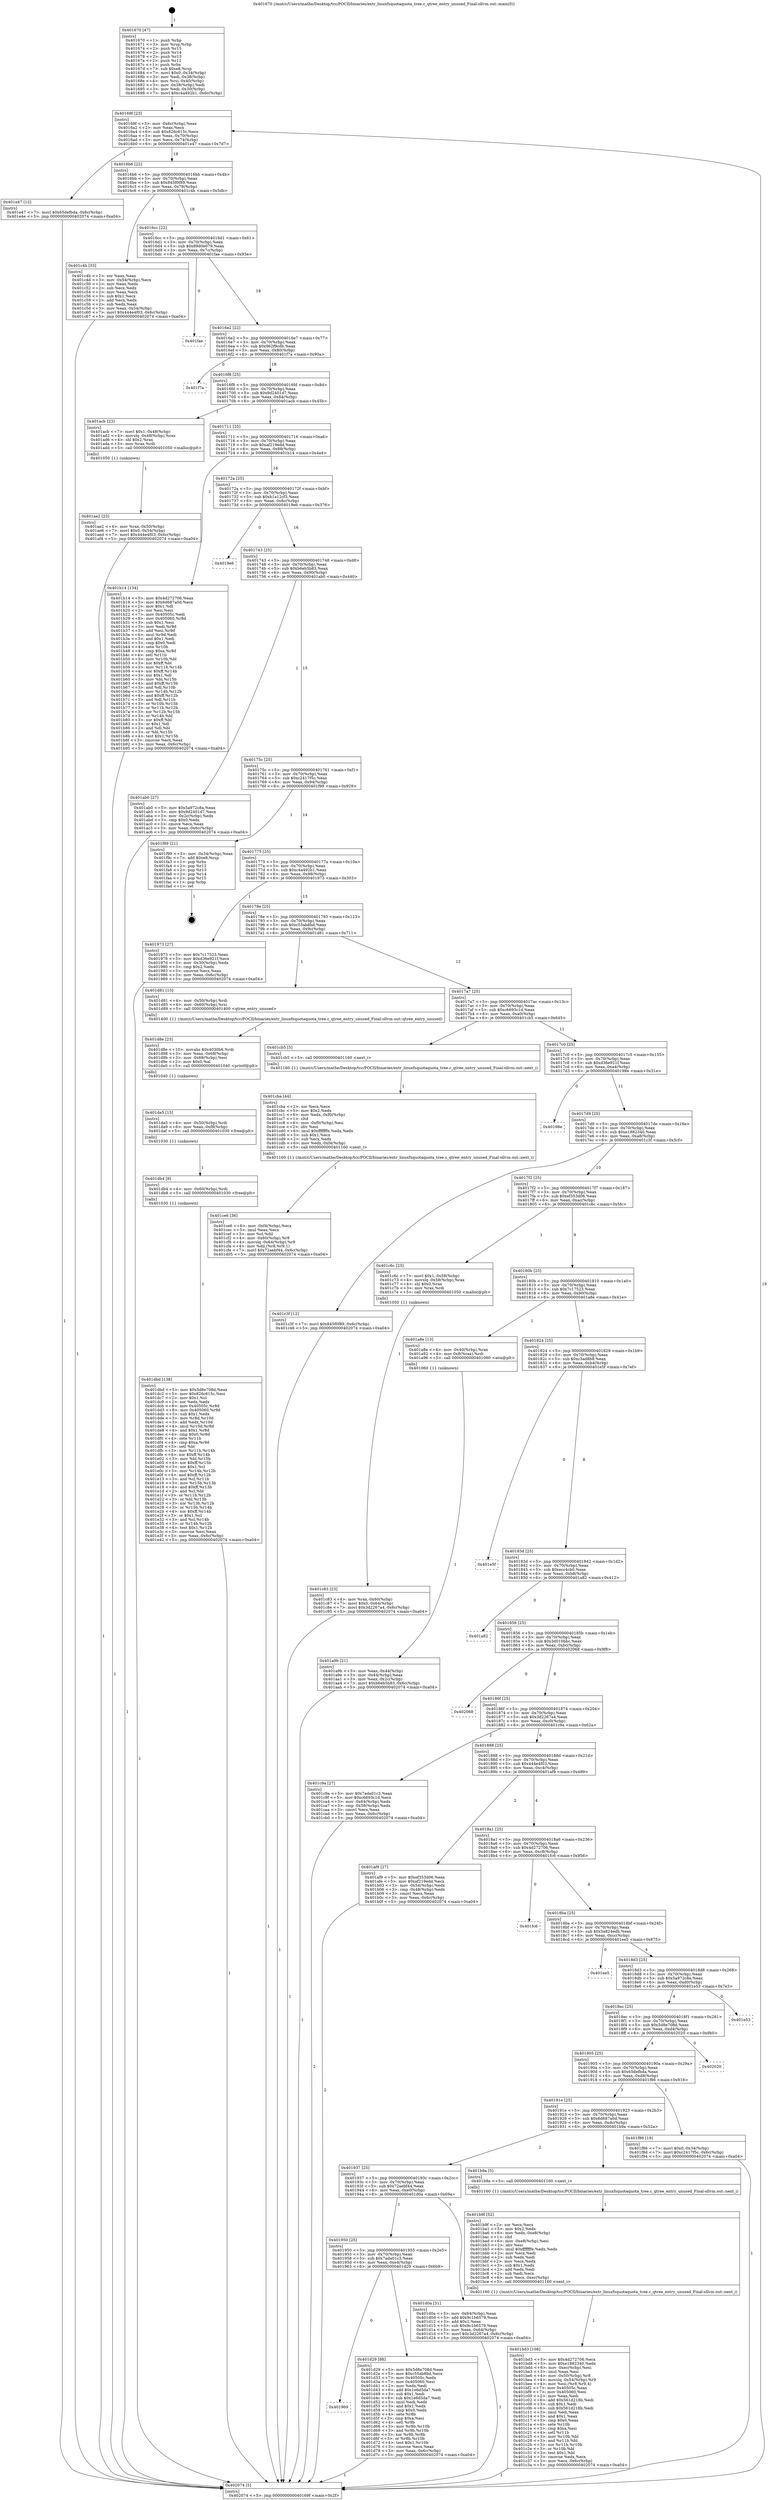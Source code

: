 digraph "0x401670" {
  label = "0x401670 (/mnt/c/Users/mathe/Desktop/tcc/POCII/binaries/extr_linuxfsquotaquota_tree.c_qtree_entry_unused_Final-ollvm.out::main(0))"
  labelloc = "t"
  node[shape=record]

  Entry [label="",width=0.3,height=0.3,shape=circle,fillcolor=black,style=filled]
  "0x40169f" [label="{
     0x40169f [23]\l
     | [instrs]\l
     &nbsp;&nbsp;0x40169f \<+3\>: mov -0x6c(%rbp),%eax\l
     &nbsp;&nbsp;0x4016a2 \<+2\>: mov %eax,%ecx\l
     &nbsp;&nbsp;0x4016a4 \<+6\>: sub $0x826c615c,%ecx\l
     &nbsp;&nbsp;0x4016aa \<+3\>: mov %eax,-0x70(%rbp)\l
     &nbsp;&nbsp;0x4016ad \<+3\>: mov %ecx,-0x74(%rbp)\l
     &nbsp;&nbsp;0x4016b0 \<+6\>: je 0000000000401e47 \<main+0x7d7\>\l
  }"]
  "0x401e47" [label="{
     0x401e47 [12]\l
     | [instrs]\l
     &nbsp;&nbsp;0x401e47 \<+7\>: movl $0x65defbda,-0x6c(%rbp)\l
     &nbsp;&nbsp;0x401e4e \<+5\>: jmp 0000000000402074 \<main+0xa04\>\l
  }"]
  "0x4016b6" [label="{
     0x4016b6 [22]\l
     | [instrs]\l
     &nbsp;&nbsp;0x4016b6 \<+5\>: jmp 00000000004016bb \<main+0x4b\>\l
     &nbsp;&nbsp;0x4016bb \<+3\>: mov -0x70(%rbp),%eax\l
     &nbsp;&nbsp;0x4016be \<+5\>: sub $0x845f0f89,%eax\l
     &nbsp;&nbsp;0x4016c3 \<+3\>: mov %eax,-0x78(%rbp)\l
     &nbsp;&nbsp;0x4016c6 \<+6\>: je 0000000000401c4b \<main+0x5db\>\l
  }"]
  Exit [label="",width=0.3,height=0.3,shape=circle,fillcolor=black,style=filled,peripheries=2]
  "0x401c4b" [label="{
     0x401c4b [33]\l
     | [instrs]\l
     &nbsp;&nbsp;0x401c4b \<+2\>: xor %eax,%eax\l
     &nbsp;&nbsp;0x401c4d \<+3\>: mov -0x54(%rbp),%ecx\l
     &nbsp;&nbsp;0x401c50 \<+2\>: mov %eax,%edx\l
     &nbsp;&nbsp;0x401c52 \<+2\>: sub %ecx,%edx\l
     &nbsp;&nbsp;0x401c54 \<+2\>: mov %eax,%ecx\l
     &nbsp;&nbsp;0x401c56 \<+3\>: sub $0x1,%ecx\l
     &nbsp;&nbsp;0x401c59 \<+2\>: add %ecx,%edx\l
     &nbsp;&nbsp;0x401c5b \<+2\>: sub %edx,%eax\l
     &nbsp;&nbsp;0x401c5d \<+3\>: mov %eax,-0x54(%rbp)\l
     &nbsp;&nbsp;0x401c60 \<+7\>: movl $0x444e4f03,-0x6c(%rbp)\l
     &nbsp;&nbsp;0x401c67 \<+5\>: jmp 0000000000402074 \<main+0xa04\>\l
  }"]
  "0x4016cc" [label="{
     0x4016cc [22]\l
     | [instrs]\l
     &nbsp;&nbsp;0x4016cc \<+5\>: jmp 00000000004016d1 \<main+0x61\>\l
     &nbsp;&nbsp;0x4016d1 \<+3\>: mov -0x70(%rbp),%eax\l
     &nbsp;&nbsp;0x4016d4 \<+5\>: sub $0x89d0e079,%eax\l
     &nbsp;&nbsp;0x4016d9 \<+3\>: mov %eax,-0x7c(%rbp)\l
     &nbsp;&nbsp;0x4016dc \<+6\>: je 0000000000401fae \<main+0x93e\>\l
  }"]
  "0x401dbd" [label="{
     0x401dbd [138]\l
     | [instrs]\l
     &nbsp;&nbsp;0x401dbd \<+5\>: mov $0x5d8e708d,%eax\l
     &nbsp;&nbsp;0x401dc2 \<+5\>: mov $0x826c615c,%esi\l
     &nbsp;&nbsp;0x401dc7 \<+2\>: mov $0x1,%cl\l
     &nbsp;&nbsp;0x401dc9 \<+2\>: xor %edx,%edx\l
     &nbsp;&nbsp;0x401dcb \<+8\>: mov 0x40505c,%r8d\l
     &nbsp;&nbsp;0x401dd3 \<+8\>: mov 0x405060,%r9d\l
     &nbsp;&nbsp;0x401ddb \<+3\>: sub $0x1,%edx\l
     &nbsp;&nbsp;0x401dde \<+3\>: mov %r8d,%r10d\l
     &nbsp;&nbsp;0x401de1 \<+3\>: add %edx,%r10d\l
     &nbsp;&nbsp;0x401de4 \<+4\>: imul %r10d,%r8d\l
     &nbsp;&nbsp;0x401de8 \<+4\>: and $0x1,%r8d\l
     &nbsp;&nbsp;0x401dec \<+4\>: cmp $0x0,%r8d\l
     &nbsp;&nbsp;0x401df0 \<+4\>: sete %r11b\l
     &nbsp;&nbsp;0x401df4 \<+4\>: cmp $0xa,%r9d\l
     &nbsp;&nbsp;0x401df8 \<+3\>: setl %bl\l
     &nbsp;&nbsp;0x401dfb \<+3\>: mov %r11b,%r14b\l
     &nbsp;&nbsp;0x401dfe \<+4\>: xor $0xff,%r14b\l
     &nbsp;&nbsp;0x401e02 \<+3\>: mov %bl,%r15b\l
     &nbsp;&nbsp;0x401e05 \<+4\>: xor $0xff,%r15b\l
     &nbsp;&nbsp;0x401e09 \<+3\>: xor $0x1,%cl\l
     &nbsp;&nbsp;0x401e0c \<+3\>: mov %r14b,%r12b\l
     &nbsp;&nbsp;0x401e0f \<+4\>: and $0xff,%r12b\l
     &nbsp;&nbsp;0x401e13 \<+3\>: and %cl,%r11b\l
     &nbsp;&nbsp;0x401e16 \<+3\>: mov %r15b,%r13b\l
     &nbsp;&nbsp;0x401e19 \<+4\>: and $0xff,%r13b\l
     &nbsp;&nbsp;0x401e1d \<+2\>: and %cl,%bl\l
     &nbsp;&nbsp;0x401e1f \<+3\>: or %r11b,%r12b\l
     &nbsp;&nbsp;0x401e22 \<+3\>: or %bl,%r13b\l
     &nbsp;&nbsp;0x401e25 \<+3\>: xor %r13b,%r12b\l
     &nbsp;&nbsp;0x401e28 \<+3\>: or %r15b,%r14b\l
     &nbsp;&nbsp;0x401e2b \<+4\>: xor $0xff,%r14b\l
     &nbsp;&nbsp;0x401e2f \<+3\>: or $0x1,%cl\l
     &nbsp;&nbsp;0x401e32 \<+3\>: and %cl,%r14b\l
     &nbsp;&nbsp;0x401e35 \<+3\>: or %r14b,%r12b\l
     &nbsp;&nbsp;0x401e38 \<+4\>: test $0x1,%r12b\l
     &nbsp;&nbsp;0x401e3c \<+3\>: cmovne %esi,%eax\l
     &nbsp;&nbsp;0x401e3f \<+3\>: mov %eax,-0x6c(%rbp)\l
     &nbsp;&nbsp;0x401e42 \<+5\>: jmp 0000000000402074 \<main+0xa04\>\l
  }"]
  "0x401fae" [label="{
     0x401fae\l
  }", style=dashed]
  "0x4016e2" [label="{
     0x4016e2 [22]\l
     | [instrs]\l
     &nbsp;&nbsp;0x4016e2 \<+5\>: jmp 00000000004016e7 \<main+0x77\>\l
     &nbsp;&nbsp;0x4016e7 \<+3\>: mov -0x70(%rbp),%eax\l
     &nbsp;&nbsp;0x4016ea \<+5\>: sub $0x962f9cdb,%eax\l
     &nbsp;&nbsp;0x4016ef \<+3\>: mov %eax,-0x80(%rbp)\l
     &nbsp;&nbsp;0x4016f2 \<+6\>: je 0000000000401f7a \<main+0x90a\>\l
  }"]
  "0x401db4" [label="{
     0x401db4 [9]\l
     | [instrs]\l
     &nbsp;&nbsp;0x401db4 \<+4\>: mov -0x60(%rbp),%rdi\l
     &nbsp;&nbsp;0x401db8 \<+5\>: call 0000000000401030 \<free@plt\>\l
     | [calls]\l
     &nbsp;&nbsp;0x401030 \{1\} (unknown)\l
  }"]
  "0x401f7a" [label="{
     0x401f7a\l
  }", style=dashed]
  "0x4016f8" [label="{
     0x4016f8 [25]\l
     | [instrs]\l
     &nbsp;&nbsp;0x4016f8 \<+5\>: jmp 00000000004016fd \<main+0x8d\>\l
     &nbsp;&nbsp;0x4016fd \<+3\>: mov -0x70(%rbp),%eax\l
     &nbsp;&nbsp;0x401700 \<+5\>: sub $0x9d2401d7,%eax\l
     &nbsp;&nbsp;0x401705 \<+6\>: mov %eax,-0x84(%rbp)\l
     &nbsp;&nbsp;0x40170b \<+6\>: je 0000000000401acb \<main+0x45b\>\l
  }"]
  "0x401da5" [label="{
     0x401da5 [15]\l
     | [instrs]\l
     &nbsp;&nbsp;0x401da5 \<+4\>: mov -0x50(%rbp),%rdi\l
     &nbsp;&nbsp;0x401da9 \<+6\>: mov %eax,-0xf8(%rbp)\l
     &nbsp;&nbsp;0x401daf \<+5\>: call 0000000000401030 \<free@plt\>\l
     | [calls]\l
     &nbsp;&nbsp;0x401030 \{1\} (unknown)\l
  }"]
  "0x401acb" [label="{
     0x401acb [23]\l
     | [instrs]\l
     &nbsp;&nbsp;0x401acb \<+7\>: movl $0x1,-0x48(%rbp)\l
     &nbsp;&nbsp;0x401ad2 \<+4\>: movslq -0x48(%rbp),%rax\l
     &nbsp;&nbsp;0x401ad6 \<+4\>: shl $0x2,%rax\l
     &nbsp;&nbsp;0x401ada \<+3\>: mov %rax,%rdi\l
     &nbsp;&nbsp;0x401add \<+5\>: call 0000000000401050 \<malloc@plt\>\l
     | [calls]\l
     &nbsp;&nbsp;0x401050 \{1\} (unknown)\l
  }"]
  "0x401711" [label="{
     0x401711 [25]\l
     | [instrs]\l
     &nbsp;&nbsp;0x401711 \<+5\>: jmp 0000000000401716 \<main+0xa6\>\l
     &nbsp;&nbsp;0x401716 \<+3\>: mov -0x70(%rbp),%eax\l
     &nbsp;&nbsp;0x401719 \<+5\>: sub $0xaf219edd,%eax\l
     &nbsp;&nbsp;0x40171e \<+6\>: mov %eax,-0x88(%rbp)\l
     &nbsp;&nbsp;0x401724 \<+6\>: je 0000000000401b14 \<main+0x4a4\>\l
  }"]
  "0x401d8e" [label="{
     0x401d8e [23]\l
     | [instrs]\l
     &nbsp;&nbsp;0x401d8e \<+10\>: movabs $0x4030b6,%rdi\l
     &nbsp;&nbsp;0x401d98 \<+3\>: mov %eax,-0x68(%rbp)\l
     &nbsp;&nbsp;0x401d9b \<+3\>: mov -0x68(%rbp),%esi\l
     &nbsp;&nbsp;0x401d9e \<+2\>: mov $0x0,%al\l
     &nbsp;&nbsp;0x401da0 \<+5\>: call 0000000000401040 \<printf@plt\>\l
     | [calls]\l
     &nbsp;&nbsp;0x401040 \{1\} (unknown)\l
  }"]
  "0x401b14" [label="{
     0x401b14 [134]\l
     | [instrs]\l
     &nbsp;&nbsp;0x401b14 \<+5\>: mov $0x4d272706,%eax\l
     &nbsp;&nbsp;0x401b19 \<+5\>: mov $0x6d687a0d,%ecx\l
     &nbsp;&nbsp;0x401b1e \<+2\>: mov $0x1,%dl\l
     &nbsp;&nbsp;0x401b20 \<+2\>: xor %esi,%esi\l
     &nbsp;&nbsp;0x401b22 \<+7\>: mov 0x40505c,%edi\l
     &nbsp;&nbsp;0x401b29 \<+8\>: mov 0x405060,%r8d\l
     &nbsp;&nbsp;0x401b31 \<+3\>: sub $0x1,%esi\l
     &nbsp;&nbsp;0x401b34 \<+3\>: mov %edi,%r9d\l
     &nbsp;&nbsp;0x401b37 \<+3\>: add %esi,%r9d\l
     &nbsp;&nbsp;0x401b3a \<+4\>: imul %r9d,%edi\l
     &nbsp;&nbsp;0x401b3e \<+3\>: and $0x1,%edi\l
     &nbsp;&nbsp;0x401b41 \<+3\>: cmp $0x0,%edi\l
     &nbsp;&nbsp;0x401b44 \<+4\>: sete %r10b\l
     &nbsp;&nbsp;0x401b48 \<+4\>: cmp $0xa,%r8d\l
     &nbsp;&nbsp;0x401b4c \<+4\>: setl %r11b\l
     &nbsp;&nbsp;0x401b50 \<+3\>: mov %r10b,%bl\l
     &nbsp;&nbsp;0x401b53 \<+3\>: xor $0xff,%bl\l
     &nbsp;&nbsp;0x401b56 \<+3\>: mov %r11b,%r14b\l
     &nbsp;&nbsp;0x401b59 \<+4\>: xor $0xff,%r14b\l
     &nbsp;&nbsp;0x401b5d \<+3\>: xor $0x1,%dl\l
     &nbsp;&nbsp;0x401b60 \<+3\>: mov %bl,%r15b\l
     &nbsp;&nbsp;0x401b63 \<+4\>: and $0xff,%r15b\l
     &nbsp;&nbsp;0x401b67 \<+3\>: and %dl,%r10b\l
     &nbsp;&nbsp;0x401b6a \<+3\>: mov %r14b,%r12b\l
     &nbsp;&nbsp;0x401b6d \<+4\>: and $0xff,%r12b\l
     &nbsp;&nbsp;0x401b71 \<+3\>: and %dl,%r11b\l
     &nbsp;&nbsp;0x401b74 \<+3\>: or %r10b,%r15b\l
     &nbsp;&nbsp;0x401b77 \<+3\>: or %r11b,%r12b\l
     &nbsp;&nbsp;0x401b7a \<+3\>: xor %r12b,%r15b\l
     &nbsp;&nbsp;0x401b7d \<+3\>: or %r14b,%bl\l
     &nbsp;&nbsp;0x401b80 \<+3\>: xor $0xff,%bl\l
     &nbsp;&nbsp;0x401b83 \<+3\>: or $0x1,%dl\l
     &nbsp;&nbsp;0x401b86 \<+2\>: and %dl,%bl\l
     &nbsp;&nbsp;0x401b88 \<+3\>: or %bl,%r15b\l
     &nbsp;&nbsp;0x401b8b \<+4\>: test $0x1,%r15b\l
     &nbsp;&nbsp;0x401b8f \<+3\>: cmovne %ecx,%eax\l
     &nbsp;&nbsp;0x401b92 \<+3\>: mov %eax,-0x6c(%rbp)\l
     &nbsp;&nbsp;0x401b95 \<+5\>: jmp 0000000000402074 \<main+0xa04\>\l
  }"]
  "0x40172a" [label="{
     0x40172a [25]\l
     | [instrs]\l
     &nbsp;&nbsp;0x40172a \<+5\>: jmp 000000000040172f \<main+0xbf\>\l
     &nbsp;&nbsp;0x40172f \<+3\>: mov -0x70(%rbp),%eax\l
     &nbsp;&nbsp;0x401732 \<+5\>: sub $0xb1a12cf3,%eax\l
     &nbsp;&nbsp;0x401737 \<+6\>: mov %eax,-0x8c(%rbp)\l
     &nbsp;&nbsp;0x40173d \<+6\>: je 00000000004019e6 \<main+0x376\>\l
  }"]
  "0x401969" [label="{
     0x401969\l
  }", style=dashed]
  "0x4019e6" [label="{
     0x4019e6\l
  }", style=dashed]
  "0x401743" [label="{
     0x401743 [25]\l
     | [instrs]\l
     &nbsp;&nbsp;0x401743 \<+5\>: jmp 0000000000401748 \<main+0xd8\>\l
     &nbsp;&nbsp;0x401748 \<+3\>: mov -0x70(%rbp),%eax\l
     &nbsp;&nbsp;0x40174b \<+5\>: sub $0xb6eb5b83,%eax\l
     &nbsp;&nbsp;0x401750 \<+6\>: mov %eax,-0x90(%rbp)\l
     &nbsp;&nbsp;0x401756 \<+6\>: je 0000000000401ab0 \<main+0x440\>\l
  }"]
  "0x401d29" [label="{
     0x401d29 [88]\l
     | [instrs]\l
     &nbsp;&nbsp;0x401d29 \<+5\>: mov $0x5d8e708d,%eax\l
     &nbsp;&nbsp;0x401d2e \<+5\>: mov $0xc55ab8bd,%ecx\l
     &nbsp;&nbsp;0x401d33 \<+7\>: mov 0x40505c,%edx\l
     &nbsp;&nbsp;0x401d3a \<+7\>: mov 0x405060,%esi\l
     &nbsp;&nbsp;0x401d41 \<+2\>: mov %edx,%edi\l
     &nbsp;&nbsp;0x401d43 \<+6\>: add $0x1e6d5da7,%edi\l
     &nbsp;&nbsp;0x401d49 \<+3\>: sub $0x1,%edi\l
     &nbsp;&nbsp;0x401d4c \<+6\>: sub $0x1e6d5da7,%edi\l
     &nbsp;&nbsp;0x401d52 \<+3\>: imul %edi,%edx\l
     &nbsp;&nbsp;0x401d55 \<+3\>: and $0x1,%edx\l
     &nbsp;&nbsp;0x401d58 \<+3\>: cmp $0x0,%edx\l
     &nbsp;&nbsp;0x401d5b \<+4\>: sete %r8b\l
     &nbsp;&nbsp;0x401d5f \<+3\>: cmp $0xa,%esi\l
     &nbsp;&nbsp;0x401d62 \<+4\>: setl %r9b\l
     &nbsp;&nbsp;0x401d66 \<+3\>: mov %r8b,%r10b\l
     &nbsp;&nbsp;0x401d69 \<+3\>: and %r9b,%r10b\l
     &nbsp;&nbsp;0x401d6c \<+3\>: xor %r9b,%r8b\l
     &nbsp;&nbsp;0x401d6f \<+3\>: or %r8b,%r10b\l
     &nbsp;&nbsp;0x401d72 \<+4\>: test $0x1,%r10b\l
     &nbsp;&nbsp;0x401d76 \<+3\>: cmovne %ecx,%eax\l
     &nbsp;&nbsp;0x401d79 \<+3\>: mov %eax,-0x6c(%rbp)\l
     &nbsp;&nbsp;0x401d7c \<+5\>: jmp 0000000000402074 \<main+0xa04\>\l
  }"]
  "0x401ab0" [label="{
     0x401ab0 [27]\l
     | [instrs]\l
     &nbsp;&nbsp;0x401ab0 \<+5\>: mov $0x5a972c8a,%eax\l
     &nbsp;&nbsp;0x401ab5 \<+5\>: mov $0x9d2401d7,%ecx\l
     &nbsp;&nbsp;0x401aba \<+3\>: mov -0x2c(%rbp),%edx\l
     &nbsp;&nbsp;0x401abd \<+3\>: cmp $0x0,%edx\l
     &nbsp;&nbsp;0x401ac0 \<+3\>: cmove %ecx,%eax\l
     &nbsp;&nbsp;0x401ac3 \<+3\>: mov %eax,-0x6c(%rbp)\l
     &nbsp;&nbsp;0x401ac6 \<+5\>: jmp 0000000000402074 \<main+0xa04\>\l
  }"]
  "0x40175c" [label="{
     0x40175c [25]\l
     | [instrs]\l
     &nbsp;&nbsp;0x40175c \<+5\>: jmp 0000000000401761 \<main+0xf1\>\l
     &nbsp;&nbsp;0x401761 \<+3\>: mov -0x70(%rbp),%eax\l
     &nbsp;&nbsp;0x401764 \<+5\>: sub $0xc2417f5c,%eax\l
     &nbsp;&nbsp;0x401769 \<+6\>: mov %eax,-0x94(%rbp)\l
     &nbsp;&nbsp;0x40176f \<+6\>: je 0000000000401f99 \<main+0x929\>\l
  }"]
  "0x401950" [label="{
     0x401950 [25]\l
     | [instrs]\l
     &nbsp;&nbsp;0x401950 \<+5\>: jmp 0000000000401955 \<main+0x2e5\>\l
     &nbsp;&nbsp;0x401955 \<+3\>: mov -0x70(%rbp),%eax\l
     &nbsp;&nbsp;0x401958 \<+5\>: sub $0x7ada01c3,%eax\l
     &nbsp;&nbsp;0x40195d \<+6\>: mov %eax,-0xe4(%rbp)\l
     &nbsp;&nbsp;0x401963 \<+6\>: je 0000000000401d29 \<main+0x6b9\>\l
  }"]
  "0x401f99" [label="{
     0x401f99 [21]\l
     | [instrs]\l
     &nbsp;&nbsp;0x401f99 \<+3\>: mov -0x34(%rbp),%eax\l
     &nbsp;&nbsp;0x401f9c \<+7\>: add $0xe8,%rsp\l
     &nbsp;&nbsp;0x401fa3 \<+1\>: pop %rbx\l
     &nbsp;&nbsp;0x401fa4 \<+2\>: pop %r12\l
     &nbsp;&nbsp;0x401fa6 \<+2\>: pop %r13\l
     &nbsp;&nbsp;0x401fa8 \<+2\>: pop %r14\l
     &nbsp;&nbsp;0x401faa \<+2\>: pop %r15\l
     &nbsp;&nbsp;0x401fac \<+1\>: pop %rbp\l
     &nbsp;&nbsp;0x401fad \<+1\>: ret\l
  }"]
  "0x401775" [label="{
     0x401775 [25]\l
     | [instrs]\l
     &nbsp;&nbsp;0x401775 \<+5\>: jmp 000000000040177a \<main+0x10a\>\l
     &nbsp;&nbsp;0x40177a \<+3\>: mov -0x70(%rbp),%eax\l
     &nbsp;&nbsp;0x40177d \<+5\>: sub $0xc4a492b1,%eax\l
     &nbsp;&nbsp;0x401782 \<+6\>: mov %eax,-0x98(%rbp)\l
     &nbsp;&nbsp;0x401788 \<+6\>: je 0000000000401973 \<main+0x303\>\l
  }"]
  "0x401d0a" [label="{
     0x401d0a [31]\l
     | [instrs]\l
     &nbsp;&nbsp;0x401d0a \<+3\>: mov -0x64(%rbp),%eax\l
     &nbsp;&nbsp;0x401d0d \<+5\>: add $0x9c1b6579,%eax\l
     &nbsp;&nbsp;0x401d12 \<+3\>: add $0x1,%eax\l
     &nbsp;&nbsp;0x401d15 \<+5\>: sub $0x9c1b6579,%eax\l
     &nbsp;&nbsp;0x401d1a \<+3\>: mov %eax,-0x64(%rbp)\l
     &nbsp;&nbsp;0x401d1d \<+7\>: movl $0x3d2267a4,-0x6c(%rbp)\l
     &nbsp;&nbsp;0x401d24 \<+5\>: jmp 0000000000402074 \<main+0xa04\>\l
  }"]
  "0x401973" [label="{
     0x401973 [27]\l
     | [instrs]\l
     &nbsp;&nbsp;0x401973 \<+5\>: mov $0x7c17523,%eax\l
     &nbsp;&nbsp;0x401978 \<+5\>: mov $0xd36e921f,%ecx\l
     &nbsp;&nbsp;0x40197d \<+3\>: mov -0x30(%rbp),%edx\l
     &nbsp;&nbsp;0x401980 \<+3\>: cmp $0x2,%edx\l
     &nbsp;&nbsp;0x401983 \<+3\>: cmovne %ecx,%eax\l
     &nbsp;&nbsp;0x401986 \<+3\>: mov %eax,-0x6c(%rbp)\l
     &nbsp;&nbsp;0x401989 \<+5\>: jmp 0000000000402074 \<main+0xa04\>\l
  }"]
  "0x40178e" [label="{
     0x40178e [25]\l
     | [instrs]\l
     &nbsp;&nbsp;0x40178e \<+5\>: jmp 0000000000401793 \<main+0x123\>\l
     &nbsp;&nbsp;0x401793 \<+3\>: mov -0x70(%rbp),%eax\l
     &nbsp;&nbsp;0x401796 \<+5\>: sub $0xc55ab8bd,%eax\l
     &nbsp;&nbsp;0x40179b \<+6\>: mov %eax,-0x9c(%rbp)\l
     &nbsp;&nbsp;0x4017a1 \<+6\>: je 0000000000401d81 \<main+0x711\>\l
  }"]
  "0x402074" [label="{
     0x402074 [5]\l
     | [instrs]\l
     &nbsp;&nbsp;0x402074 \<+5\>: jmp 000000000040169f \<main+0x2f\>\l
  }"]
  "0x401670" [label="{
     0x401670 [47]\l
     | [instrs]\l
     &nbsp;&nbsp;0x401670 \<+1\>: push %rbp\l
     &nbsp;&nbsp;0x401671 \<+3\>: mov %rsp,%rbp\l
     &nbsp;&nbsp;0x401674 \<+2\>: push %r15\l
     &nbsp;&nbsp;0x401676 \<+2\>: push %r14\l
     &nbsp;&nbsp;0x401678 \<+2\>: push %r13\l
     &nbsp;&nbsp;0x40167a \<+2\>: push %r12\l
     &nbsp;&nbsp;0x40167c \<+1\>: push %rbx\l
     &nbsp;&nbsp;0x40167d \<+7\>: sub $0xe8,%rsp\l
     &nbsp;&nbsp;0x401684 \<+7\>: movl $0x0,-0x34(%rbp)\l
     &nbsp;&nbsp;0x40168b \<+3\>: mov %edi,-0x38(%rbp)\l
     &nbsp;&nbsp;0x40168e \<+4\>: mov %rsi,-0x40(%rbp)\l
     &nbsp;&nbsp;0x401692 \<+3\>: mov -0x38(%rbp),%edi\l
     &nbsp;&nbsp;0x401695 \<+3\>: mov %edi,-0x30(%rbp)\l
     &nbsp;&nbsp;0x401698 \<+7\>: movl $0xc4a492b1,-0x6c(%rbp)\l
  }"]
  "0x401ce6" [label="{
     0x401ce6 [36]\l
     | [instrs]\l
     &nbsp;&nbsp;0x401ce6 \<+6\>: mov -0xf4(%rbp),%ecx\l
     &nbsp;&nbsp;0x401cec \<+3\>: imul %eax,%ecx\l
     &nbsp;&nbsp;0x401cef \<+3\>: mov %cl,%dil\l
     &nbsp;&nbsp;0x401cf2 \<+4\>: mov -0x60(%rbp),%r8\l
     &nbsp;&nbsp;0x401cf6 \<+4\>: movslq -0x64(%rbp),%r9\l
     &nbsp;&nbsp;0x401cfa \<+4\>: mov %dil,(%r8,%r9,1)\l
     &nbsp;&nbsp;0x401cfe \<+7\>: movl $0x72aebf44,-0x6c(%rbp)\l
     &nbsp;&nbsp;0x401d05 \<+5\>: jmp 0000000000402074 \<main+0xa04\>\l
  }"]
  "0x401d81" [label="{
     0x401d81 [13]\l
     | [instrs]\l
     &nbsp;&nbsp;0x401d81 \<+4\>: mov -0x50(%rbp),%rdi\l
     &nbsp;&nbsp;0x401d85 \<+4\>: mov -0x60(%rbp),%rsi\l
     &nbsp;&nbsp;0x401d89 \<+5\>: call 0000000000401400 \<qtree_entry_unused\>\l
     | [calls]\l
     &nbsp;&nbsp;0x401400 \{1\} (/mnt/c/Users/mathe/Desktop/tcc/POCII/binaries/extr_linuxfsquotaquota_tree.c_qtree_entry_unused_Final-ollvm.out::qtree_entry_unused)\l
  }"]
  "0x4017a7" [label="{
     0x4017a7 [25]\l
     | [instrs]\l
     &nbsp;&nbsp;0x4017a7 \<+5\>: jmp 00000000004017ac \<main+0x13c\>\l
     &nbsp;&nbsp;0x4017ac \<+3\>: mov -0x70(%rbp),%eax\l
     &nbsp;&nbsp;0x4017af \<+5\>: sub $0xc6693c1d,%eax\l
     &nbsp;&nbsp;0x4017b4 \<+6\>: mov %eax,-0xa0(%rbp)\l
     &nbsp;&nbsp;0x4017ba \<+6\>: je 0000000000401cb5 \<main+0x645\>\l
  }"]
  "0x401cba" [label="{
     0x401cba [44]\l
     | [instrs]\l
     &nbsp;&nbsp;0x401cba \<+2\>: xor %ecx,%ecx\l
     &nbsp;&nbsp;0x401cbc \<+5\>: mov $0x2,%edx\l
     &nbsp;&nbsp;0x401cc1 \<+6\>: mov %edx,-0xf0(%rbp)\l
     &nbsp;&nbsp;0x401cc7 \<+1\>: cltd\l
     &nbsp;&nbsp;0x401cc8 \<+6\>: mov -0xf0(%rbp),%esi\l
     &nbsp;&nbsp;0x401cce \<+2\>: idiv %esi\l
     &nbsp;&nbsp;0x401cd0 \<+6\>: imul $0xfffffffe,%edx,%edx\l
     &nbsp;&nbsp;0x401cd6 \<+3\>: sub $0x1,%ecx\l
     &nbsp;&nbsp;0x401cd9 \<+2\>: sub %ecx,%edx\l
     &nbsp;&nbsp;0x401cdb \<+6\>: mov %edx,-0xf4(%rbp)\l
     &nbsp;&nbsp;0x401ce1 \<+5\>: call 0000000000401160 \<next_i\>\l
     | [calls]\l
     &nbsp;&nbsp;0x401160 \{1\} (/mnt/c/Users/mathe/Desktop/tcc/POCII/binaries/extr_linuxfsquotaquota_tree.c_qtree_entry_unused_Final-ollvm.out::next_i)\l
  }"]
  "0x401cb5" [label="{
     0x401cb5 [5]\l
     | [instrs]\l
     &nbsp;&nbsp;0x401cb5 \<+5\>: call 0000000000401160 \<next_i\>\l
     | [calls]\l
     &nbsp;&nbsp;0x401160 \{1\} (/mnt/c/Users/mathe/Desktop/tcc/POCII/binaries/extr_linuxfsquotaquota_tree.c_qtree_entry_unused_Final-ollvm.out::next_i)\l
  }"]
  "0x4017c0" [label="{
     0x4017c0 [25]\l
     | [instrs]\l
     &nbsp;&nbsp;0x4017c0 \<+5\>: jmp 00000000004017c5 \<main+0x155\>\l
     &nbsp;&nbsp;0x4017c5 \<+3\>: mov -0x70(%rbp),%eax\l
     &nbsp;&nbsp;0x4017c8 \<+5\>: sub $0xd36e921f,%eax\l
     &nbsp;&nbsp;0x4017cd \<+6\>: mov %eax,-0xa4(%rbp)\l
     &nbsp;&nbsp;0x4017d3 \<+6\>: je 000000000040198e \<main+0x31e\>\l
  }"]
  "0x401c83" [label="{
     0x401c83 [23]\l
     | [instrs]\l
     &nbsp;&nbsp;0x401c83 \<+4\>: mov %rax,-0x60(%rbp)\l
     &nbsp;&nbsp;0x401c87 \<+7\>: movl $0x0,-0x64(%rbp)\l
     &nbsp;&nbsp;0x401c8e \<+7\>: movl $0x3d2267a4,-0x6c(%rbp)\l
     &nbsp;&nbsp;0x401c95 \<+5\>: jmp 0000000000402074 \<main+0xa04\>\l
  }"]
  "0x40198e" [label="{
     0x40198e\l
  }", style=dashed]
  "0x4017d9" [label="{
     0x4017d9 [25]\l
     | [instrs]\l
     &nbsp;&nbsp;0x4017d9 \<+5\>: jmp 00000000004017de \<main+0x16e\>\l
     &nbsp;&nbsp;0x4017de \<+3\>: mov -0x70(%rbp),%eax\l
     &nbsp;&nbsp;0x4017e1 \<+5\>: sub $0xe1882340,%eax\l
     &nbsp;&nbsp;0x4017e6 \<+6\>: mov %eax,-0xa8(%rbp)\l
     &nbsp;&nbsp;0x4017ec \<+6\>: je 0000000000401c3f \<main+0x5cf\>\l
  }"]
  "0x401bd3" [label="{
     0x401bd3 [108]\l
     | [instrs]\l
     &nbsp;&nbsp;0x401bd3 \<+5\>: mov $0x4d272706,%ecx\l
     &nbsp;&nbsp;0x401bd8 \<+5\>: mov $0xe1882340,%edx\l
     &nbsp;&nbsp;0x401bdd \<+6\>: mov -0xec(%rbp),%esi\l
     &nbsp;&nbsp;0x401be3 \<+3\>: imul %eax,%esi\l
     &nbsp;&nbsp;0x401be6 \<+4\>: mov -0x50(%rbp),%r8\l
     &nbsp;&nbsp;0x401bea \<+4\>: movslq -0x54(%rbp),%r9\l
     &nbsp;&nbsp;0x401bee \<+4\>: mov %esi,(%r8,%r9,4)\l
     &nbsp;&nbsp;0x401bf2 \<+7\>: mov 0x40505c,%eax\l
     &nbsp;&nbsp;0x401bf9 \<+7\>: mov 0x405060,%esi\l
     &nbsp;&nbsp;0x401c00 \<+2\>: mov %eax,%edi\l
     &nbsp;&nbsp;0x401c02 \<+6\>: add $0x561d218b,%edi\l
     &nbsp;&nbsp;0x401c08 \<+3\>: sub $0x1,%edi\l
     &nbsp;&nbsp;0x401c0b \<+6\>: sub $0x561d218b,%edi\l
     &nbsp;&nbsp;0x401c11 \<+3\>: imul %edi,%eax\l
     &nbsp;&nbsp;0x401c14 \<+3\>: and $0x1,%eax\l
     &nbsp;&nbsp;0x401c17 \<+3\>: cmp $0x0,%eax\l
     &nbsp;&nbsp;0x401c1a \<+4\>: sete %r10b\l
     &nbsp;&nbsp;0x401c1e \<+3\>: cmp $0xa,%esi\l
     &nbsp;&nbsp;0x401c21 \<+4\>: setl %r11b\l
     &nbsp;&nbsp;0x401c25 \<+3\>: mov %r10b,%bl\l
     &nbsp;&nbsp;0x401c28 \<+3\>: and %r11b,%bl\l
     &nbsp;&nbsp;0x401c2b \<+3\>: xor %r11b,%r10b\l
     &nbsp;&nbsp;0x401c2e \<+3\>: or %r10b,%bl\l
     &nbsp;&nbsp;0x401c31 \<+3\>: test $0x1,%bl\l
     &nbsp;&nbsp;0x401c34 \<+3\>: cmovne %edx,%ecx\l
     &nbsp;&nbsp;0x401c37 \<+3\>: mov %ecx,-0x6c(%rbp)\l
     &nbsp;&nbsp;0x401c3a \<+5\>: jmp 0000000000402074 \<main+0xa04\>\l
  }"]
  "0x401c3f" [label="{
     0x401c3f [12]\l
     | [instrs]\l
     &nbsp;&nbsp;0x401c3f \<+7\>: movl $0x845f0f89,-0x6c(%rbp)\l
     &nbsp;&nbsp;0x401c46 \<+5\>: jmp 0000000000402074 \<main+0xa04\>\l
  }"]
  "0x4017f2" [label="{
     0x4017f2 [25]\l
     | [instrs]\l
     &nbsp;&nbsp;0x4017f2 \<+5\>: jmp 00000000004017f7 \<main+0x187\>\l
     &nbsp;&nbsp;0x4017f7 \<+3\>: mov -0x70(%rbp),%eax\l
     &nbsp;&nbsp;0x4017fa \<+5\>: sub $0xef353d06,%eax\l
     &nbsp;&nbsp;0x4017ff \<+6\>: mov %eax,-0xac(%rbp)\l
     &nbsp;&nbsp;0x401805 \<+6\>: je 0000000000401c6c \<main+0x5fc\>\l
  }"]
  "0x401b9f" [label="{
     0x401b9f [52]\l
     | [instrs]\l
     &nbsp;&nbsp;0x401b9f \<+2\>: xor %ecx,%ecx\l
     &nbsp;&nbsp;0x401ba1 \<+5\>: mov $0x2,%edx\l
     &nbsp;&nbsp;0x401ba6 \<+6\>: mov %edx,-0xe8(%rbp)\l
     &nbsp;&nbsp;0x401bac \<+1\>: cltd\l
     &nbsp;&nbsp;0x401bad \<+6\>: mov -0xe8(%rbp),%esi\l
     &nbsp;&nbsp;0x401bb3 \<+2\>: idiv %esi\l
     &nbsp;&nbsp;0x401bb5 \<+6\>: imul $0xfffffffe,%edx,%edx\l
     &nbsp;&nbsp;0x401bbb \<+2\>: mov %ecx,%edi\l
     &nbsp;&nbsp;0x401bbd \<+2\>: sub %edx,%edi\l
     &nbsp;&nbsp;0x401bbf \<+2\>: mov %ecx,%edx\l
     &nbsp;&nbsp;0x401bc1 \<+3\>: sub $0x1,%edx\l
     &nbsp;&nbsp;0x401bc4 \<+2\>: add %edx,%edi\l
     &nbsp;&nbsp;0x401bc6 \<+2\>: sub %edi,%ecx\l
     &nbsp;&nbsp;0x401bc8 \<+6\>: mov %ecx,-0xec(%rbp)\l
     &nbsp;&nbsp;0x401bce \<+5\>: call 0000000000401160 \<next_i\>\l
     | [calls]\l
     &nbsp;&nbsp;0x401160 \{1\} (/mnt/c/Users/mathe/Desktop/tcc/POCII/binaries/extr_linuxfsquotaquota_tree.c_qtree_entry_unused_Final-ollvm.out::next_i)\l
  }"]
  "0x401c6c" [label="{
     0x401c6c [23]\l
     | [instrs]\l
     &nbsp;&nbsp;0x401c6c \<+7\>: movl $0x1,-0x58(%rbp)\l
     &nbsp;&nbsp;0x401c73 \<+4\>: movslq -0x58(%rbp),%rax\l
     &nbsp;&nbsp;0x401c77 \<+4\>: shl $0x0,%rax\l
     &nbsp;&nbsp;0x401c7b \<+3\>: mov %rax,%rdi\l
     &nbsp;&nbsp;0x401c7e \<+5\>: call 0000000000401050 \<malloc@plt\>\l
     | [calls]\l
     &nbsp;&nbsp;0x401050 \{1\} (unknown)\l
  }"]
  "0x40180b" [label="{
     0x40180b [25]\l
     | [instrs]\l
     &nbsp;&nbsp;0x40180b \<+5\>: jmp 0000000000401810 \<main+0x1a0\>\l
     &nbsp;&nbsp;0x401810 \<+3\>: mov -0x70(%rbp),%eax\l
     &nbsp;&nbsp;0x401813 \<+5\>: sub $0x7c17523,%eax\l
     &nbsp;&nbsp;0x401818 \<+6\>: mov %eax,-0xb0(%rbp)\l
     &nbsp;&nbsp;0x40181e \<+6\>: je 0000000000401a8e \<main+0x41e\>\l
  }"]
  "0x401937" [label="{
     0x401937 [25]\l
     | [instrs]\l
     &nbsp;&nbsp;0x401937 \<+5\>: jmp 000000000040193c \<main+0x2cc\>\l
     &nbsp;&nbsp;0x40193c \<+3\>: mov -0x70(%rbp),%eax\l
     &nbsp;&nbsp;0x40193f \<+5\>: sub $0x72aebf44,%eax\l
     &nbsp;&nbsp;0x401944 \<+6\>: mov %eax,-0xe0(%rbp)\l
     &nbsp;&nbsp;0x40194a \<+6\>: je 0000000000401d0a \<main+0x69a\>\l
  }"]
  "0x401a8e" [label="{
     0x401a8e [13]\l
     | [instrs]\l
     &nbsp;&nbsp;0x401a8e \<+4\>: mov -0x40(%rbp),%rax\l
     &nbsp;&nbsp;0x401a92 \<+4\>: mov 0x8(%rax),%rdi\l
     &nbsp;&nbsp;0x401a96 \<+5\>: call 0000000000401060 \<atoi@plt\>\l
     | [calls]\l
     &nbsp;&nbsp;0x401060 \{1\} (unknown)\l
  }"]
  "0x401824" [label="{
     0x401824 [25]\l
     | [instrs]\l
     &nbsp;&nbsp;0x401824 \<+5\>: jmp 0000000000401829 \<main+0x1b9\>\l
     &nbsp;&nbsp;0x401829 \<+3\>: mov -0x70(%rbp),%eax\l
     &nbsp;&nbsp;0x40182c \<+5\>: sub $0xc3ad8b8,%eax\l
     &nbsp;&nbsp;0x401831 \<+6\>: mov %eax,-0xb4(%rbp)\l
     &nbsp;&nbsp;0x401837 \<+6\>: je 0000000000401e5f \<main+0x7ef\>\l
  }"]
  "0x401a9b" [label="{
     0x401a9b [21]\l
     | [instrs]\l
     &nbsp;&nbsp;0x401a9b \<+3\>: mov %eax,-0x44(%rbp)\l
     &nbsp;&nbsp;0x401a9e \<+3\>: mov -0x44(%rbp),%eax\l
     &nbsp;&nbsp;0x401aa1 \<+3\>: mov %eax,-0x2c(%rbp)\l
     &nbsp;&nbsp;0x401aa4 \<+7\>: movl $0xb6eb5b83,-0x6c(%rbp)\l
     &nbsp;&nbsp;0x401aab \<+5\>: jmp 0000000000402074 \<main+0xa04\>\l
  }"]
  "0x401ae2" [label="{
     0x401ae2 [23]\l
     | [instrs]\l
     &nbsp;&nbsp;0x401ae2 \<+4\>: mov %rax,-0x50(%rbp)\l
     &nbsp;&nbsp;0x401ae6 \<+7\>: movl $0x0,-0x54(%rbp)\l
     &nbsp;&nbsp;0x401aed \<+7\>: movl $0x444e4f03,-0x6c(%rbp)\l
     &nbsp;&nbsp;0x401af4 \<+5\>: jmp 0000000000402074 \<main+0xa04\>\l
  }"]
  "0x401b9a" [label="{
     0x401b9a [5]\l
     | [instrs]\l
     &nbsp;&nbsp;0x401b9a \<+5\>: call 0000000000401160 \<next_i\>\l
     | [calls]\l
     &nbsp;&nbsp;0x401160 \{1\} (/mnt/c/Users/mathe/Desktop/tcc/POCII/binaries/extr_linuxfsquotaquota_tree.c_qtree_entry_unused_Final-ollvm.out::next_i)\l
  }"]
  "0x401e5f" [label="{
     0x401e5f\l
  }", style=dashed]
  "0x40183d" [label="{
     0x40183d [25]\l
     | [instrs]\l
     &nbsp;&nbsp;0x40183d \<+5\>: jmp 0000000000401842 \<main+0x1d2\>\l
     &nbsp;&nbsp;0x401842 \<+3\>: mov -0x70(%rbp),%eax\l
     &nbsp;&nbsp;0x401845 \<+5\>: sub $0xecc4cb0,%eax\l
     &nbsp;&nbsp;0x40184a \<+6\>: mov %eax,-0xb8(%rbp)\l
     &nbsp;&nbsp;0x401850 \<+6\>: je 0000000000401a82 \<main+0x412\>\l
  }"]
  "0x40191e" [label="{
     0x40191e [25]\l
     | [instrs]\l
     &nbsp;&nbsp;0x40191e \<+5\>: jmp 0000000000401923 \<main+0x2b3\>\l
     &nbsp;&nbsp;0x401923 \<+3\>: mov -0x70(%rbp),%eax\l
     &nbsp;&nbsp;0x401926 \<+5\>: sub $0x6d687a0d,%eax\l
     &nbsp;&nbsp;0x40192b \<+6\>: mov %eax,-0xdc(%rbp)\l
     &nbsp;&nbsp;0x401931 \<+6\>: je 0000000000401b9a \<main+0x52a\>\l
  }"]
  "0x401a82" [label="{
     0x401a82\l
  }", style=dashed]
  "0x401856" [label="{
     0x401856 [25]\l
     | [instrs]\l
     &nbsp;&nbsp;0x401856 \<+5\>: jmp 000000000040185b \<main+0x1eb\>\l
     &nbsp;&nbsp;0x40185b \<+3\>: mov -0x70(%rbp),%eax\l
     &nbsp;&nbsp;0x40185e \<+5\>: sub $0x3d010bbc,%eax\l
     &nbsp;&nbsp;0x401863 \<+6\>: mov %eax,-0xbc(%rbp)\l
     &nbsp;&nbsp;0x401869 \<+6\>: je 0000000000402068 \<main+0x9f8\>\l
  }"]
  "0x401f86" [label="{
     0x401f86 [19]\l
     | [instrs]\l
     &nbsp;&nbsp;0x401f86 \<+7\>: movl $0x0,-0x34(%rbp)\l
     &nbsp;&nbsp;0x401f8d \<+7\>: movl $0xc2417f5c,-0x6c(%rbp)\l
     &nbsp;&nbsp;0x401f94 \<+5\>: jmp 0000000000402074 \<main+0xa04\>\l
  }"]
  "0x402068" [label="{
     0x402068\l
  }", style=dashed]
  "0x40186f" [label="{
     0x40186f [25]\l
     | [instrs]\l
     &nbsp;&nbsp;0x40186f \<+5\>: jmp 0000000000401874 \<main+0x204\>\l
     &nbsp;&nbsp;0x401874 \<+3\>: mov -0x70(%rbp),%eax\l
     &nbsp;&nbsp;0x401877 \<+5\>: sub $0x3d2267a4,%eax\l
     &nbsp;&nbsp;0x40187c \<+6\>: mov %eax,-0xc0(%rbp)\l
     &nbsp;&nbsp;0x401882 \<+6\>: je 0000000000401c9a \<main+0x62a\>\l
  }"]
  "0x401905" [label="{
     0x401905 [25]\l
     | [instrs]\l
     &nbsp;&nbsp;0x401905 \<+5\>: jmp 000000000040190a \<main+0x29a\>\l
     &nbsp;&nbsp;0x40190a \<+3\>: mov -0x70(%rbp),%eax\l
     &nbsp;&nbsp;0x40190d \<+5\>: sub $0x65defbda,%eax\l
     &nbsp;&nbsp;0x401912 \<+6\>: mov %eax,-0xd8(%rbp)\l
     &nbsp;&nbsp;0x401918 \<+6\>: je 0000000000401f86 \<main+0x916\>\l
  }"]
  "0x401c9a" [label="{
     0x401c9a [27]\l
     | [instrs]\l
     &nbsp;&nbsp;0x401c9a \<+5\>: mov $0x7ada01c3,%eax\l
     &nbsp;&nbsp;0x401c9f \<+5\>: mov $0xc6693c1d,%ecx\l
     &nbsp;&nbsp;0x401ca4 \<+3\>: mov -0x64(%rbp),%edx\l
     &nbsp;&nbsp;0x401ca7 \<+3\>: cmp -0x58(%rbp),%edx\l
     &nbsp;&nbsp;0x401caa \<+3\>: cmovl %ecx,%eax\l
     &nbsp;&nbsp;0x401cad \<+3\>: mov %eax,-0x6c(%rbp)\l
     &nbsp;&nbsp;0x401cb0 \<+5\>: jmp 0000000000402074 \<main+0xa04\>\l
  }"]
  "0x401888" [label="{
     0x401888 [25]\l
     | [instrs]\l
     &nbsp;&nbsp;0x401888 \<+5\>: jmp 000000000040188d \<main+0x21d\>\l
     &nbsp;&nbsp;0x40188d \<+3\>: mov -0x70(%rbp),%eax\l
     &nbsp;&nbsp;0x401890 \<+5\>: sub $0x444e4f03,%eax\l
     &nbsp;&nbsp;0x401895 \<+6\>: mov %eax,-0xc4(%rbp)\l
     &nbsp;&nbsp;0x40189b \<+6\>: je 0000000000401af9 \<main+0x489\>\l
  }"]
  "0x402020" [label="{
     0x402020\l
  }", style=dashed]
  "0x401af9" [label="{
     0x401af9 [27]\l
     | [instrs]\l
     &nbsp;&nbsp;0x401af9 \<+5\>: mov $0xef353d06,%eax\l
     &nbsp;&nbsp;0x401afe \<+5\>: mov $0xaf219edd,%ecx\l
     &nbsp;&nbsp;0x401b03 \<+3\>: mov -0x54(%rbp),%edx\l
     &nbsp;&nbsp;0x401b06 \<+3\>: cmp -0x48(%rbp),%edx\l
     &nbsp;&nbsp;0x401b09 \<+3\>: cmovl %ecx,%eax\l
     &nbsp;&nbsp;0x401b0c \<+3\>: mov %eax,-0x6c(%rbp)\l
     &nbsp;&nbsp;0x401b0f \<+5\>: jmp 0000000000402074 \<main+0xa04\>\l
  }"]
  "0x4018a1" [label="{
     0x4018a1 [25]\l
     | [instrs]\l
     &nbsp;&nbsp;0x4018a1 \<+5\>: jmp 00000000004018a6 \<main+0x236\>\l
     &nbsp;&nbsp;0x4018a6 \<+3\>: mov -0x70(%rbp),%eax\l
     &nbsp;&nbsp;0x4018a9 \<+5\>: sub $0x4d272706,%eax\l
     &nbsp;&nbsp;0x4018ae \<+6\>: mov %eax,-0xc8(%rbp)\l
     &nbsp;&nbsp;0x4018b4 \<+6\>: je 0000000000401fc6 \<main+0x956\>\l
  }"]
  "0x4018ec" [label="{
     0x4018ec [25]\l
     | [instrs]\l
     &nbsp;&nbsp;0x4018ec \<+5\>: jmp 00000000004018f1 \<main+0x281\>\l
     &nbsp;&nbsp;0x4018f1 \<+3\>: mov -0x70(%rbp),%eax\l
     &nbsp;&nbsp;0x4018f4 \<+5\>: sub $0x5d8e708d,%eax\l
     &nbsp;&nbsp;0x4018f9 \<+6\>: mov %eax,-0xd4(%rbp)\l
     &nbsp;&nbsp;0x4018ff \<+6\>: je 0000000000402020 \<main+0x9b0\>\l
  }"]
  "0x401fc6" [label="{
     0x401fc6\l
  }", style=dashed]
  "0x4018ba" [label="{
     0x4018ba [25]\l
     | [instrs]\l
     &nbsp;&nbsp;0x4018ba \<+5\>: jmp 00000000004018bf \<main+0x24f\>\l
     &nbsp;&nbsp;0x4018bf \<+3\>: mov -0x70(%rbp),%eax\l
     &nbsp;&nbsp;0x4018c2 \<+5\>: sub $0x5a824edb,%eax\l
     &nbsp;&nbsp;0x4018c7 \<+6\>: mov %eax,-0xcc(%rbp)\l
     &nbsp;&nbsp;0x4018cd \<+6\>: je 0000000000401ee5 \<main+0x875\>\l
  }"]
  "0x401e53" [label="{
     0x401e53\l
  }", style=dashed]
  "0x401ee5" [label="{
     0x401ee5\l
  }", style=dashed]
  "0x4018d3" [label="{
     0x4018d3 [25]\l
     | [instrs]\l
     &nbsp;&nbsp;0x4018d3 \<+5\>: jmp 00000000004018d8 \<main+0x268\>\l
     &nbsp;&nbsp;0x4018d8 \<+3\>: mov -0x70(%rbp),%eax\l
     &nbsp;&nbsp;0x4018db \<+5\>: sub $0x5a972c8a,%eax\l
     &nbsp;&nbsp;0x4018e0 \<+6\>: mov %eax,-0xd0(%rbp)\l
     &nbsp;&nbsp;0x4018e6 \<+6\>: je 0000000000401e53 \<main+0x7e3\>\l
  }"]
  Entry -> "0x401670" [label=" 1"]
  "0x40169f" -> "0x401e47" [label=" 1"]
  "0x40169f" -> "0x4016b6" [label=" 19"]
  "0x401f99" -> Exit [label=" 1"]
  "0x4016b6" -> "0x401c4b" [label=" 1"]
  "0x4016b6" -> "0x4016cc" [label=" 18"]
  "0x401f86" -> "0x402074" [label=" 1"]
  "0x4016cc" -> "0x401fae" [label=" 0"]
  "0x4016cc" -> "0x4016e2" [label=" 18"]
  "0x401e47" -> "0x402074" [label=" 1"]
  "0x4016e2" -> "0x401f7a" [label=" 0"]
  "0x4016e2" -> "0x4016f8" [label=" 18"]
  "0x401dbd" -> "0x402074" [label=" 1"]
  "0x4016f8" -> "0x401acb" [label=" 1"]
  "0x4016f8" -> "0x401711" [label=" 17"]
  "0x401db4" -> "0x401dbd" [label=" 1"]
  "0x401711" -> "0x401b14" [label=" 1"]
  "0x401711" -> "0x40172a" [label=" 16"]
  "0x401da5" -> "0x401db4" [label=" 1"]
  "0x40172a" -> "0x4019e6" [label=" 0"]
  "0x40172a" -> "0x401743" [label=" 16"]
  "0x401d8e" -> "0x401da5" [label=" 1"]
  "0x401743" -> "0x401ab0" [label=" 1"]
  "0x401743" -> "0x40175c" [label=" 15"]
  "0x401d81" -> "0x401d8e" [label=" 1"]
  "0x40175c" -> "0x401f99" [label=" 1"]
  "0x40175c" -> "0x401775" [label=" 14"]
  "0x401950" -> "0x401969" [label=" 0"]
  "0x401775" -> "0x401973" [label=" 1"]
  "0x401775" -> "0x40178e" [label=" 13"]
  "0x401973" -> "0x402074" [label=" 1"]
  "0x401670" -> "0x40169f" [label=" 1"]
  "0x402074" -> "0x40169f" [label=" 19"]
  "0x401950" -> "0x401d29" [label=" 1"]
  "0x40178e" -> "0x401d81" [label=" 1"]
  "0x40178e" -> "0x4017a7" [label=" 12"]
  "0x401d0a" -> "0x402074" [label=" 1"]
  "0x4017a7" -> "0x401cb5" [label=" 1"]
  "0x4017a7" -> "0x4017c0" [label=" 11"]
  "0x401937" -> "0x401950" [label=" 1"]
  "0x4017c0" -> "0x40198e" [label=" 0"]
  "0x4017c0" -> "0x4017d9" [label=" 11"]
  "0x401937" -> "0x401d0a" [label=" 1"]
  "0x4017d9" -> "0x401c3f" [label=" 1"]
  "0x4017d9" -> "0x4017f2" [label=" 10"]
  "0x401d29" -> "0x402074" [label=" 1"]
  "0x4017f2" -> "0x401c6c" [label=" 1"]
  "0x4017f2" -> "0x40180b" [label=" 9"]
  "0x401ce6" -> "0x402074" [label=" 1"]
  "0x40180b" -> "0x401a8e" [label=" 1"]
  "0x40180b" -> "0x401824" [label=" 8"]
  "0x401a8e" -> "0x401a9b" [label=" 1"]
  "0x401a9b" -> "0x402074" [label=" 1"]
  "0x401ab0" -> "0x402074" [label=" 1"]
  "0x401acb" -> "0x401ae2" [label=" 1"]
  "0x401ae2" -> "0x402074" [label=" 1"]
  "0x401cba" -> "0x401ce6" [label=" 1"]
  "0x401824" -> "0x401e5f" [label=" 0"]
  "0x401824" -> "0x40183d" [label=" 8"]
  "0x401cb5" -> "0x401cba" [label=" 1"]
  "0x40183d" -> "0x401a82" [label=" 0"]
  "0x40183d" -> "0x401856" [label=" 8"]
  "0x401c83" -> "0x402074" [label=" 1"]
  "0x401856" -> "0x402068" [label=" 0"]
  "0x401856" -> "0x40186f" [label=" 8"]
  "0x401c6c" -> "0x401c83" [label=" 1"]
  "0x40186f" -> "0x401c9a" [label=" 2"]
  "0x40186f" -> "0x401888" [label=" 6"]
  "0x401c3f" -> "0x402074" [label=" 1"]
  "0x401888" -> "0x401af9" [label=" 2"]
  "0x401888" -> "0x4018a1" [label=" 4"]
  "0x401af9" -> "0x402074" [label=" 2"]
  "0x401b14" -> "0x402074" [label=" 1"]
  "0x401bd3" -> "0x402074" [label=" 1"]
  "0x4018a1" -> "0x401fc6" [label=" 0"]
  "0x4018a1" -> "0x4018ba" [label=" 4"]
  "0x401b9a" -> "0x401b9f" [label=" 1"]
  "0x4018ba" -> "0x401ee5" [label=" 0"]
  "0x4018ba" -> "0x4018d3" [label=" 4"]
  "0x40191e" -> "0x401937" [label=" 2"]
  "0x4018d3" -> "0x401e53" [label=" 0"]
  "0x4018d3" -> "0x4018ec" [label=" 4"]
  "0x401b9f" -> "0x401bd3" [label=" 1"]
  "0x4018ec" -> "0x402020" [label=" 0"]
  "0x4018ec" -> "0x401905" [label=" 4"]
  "0x401c4b" -> "0x402074" [label=" 1"]
  "0x401905" -> "0x401f86" [label=" 1"]
  "0x401905" -> "0x40191e" [label=" 3"]
  "0x401c9a" -> "0x402074" [label=" 2"]
  "0x40191e" -> "0x401b9a" [label=" 1"]
}
